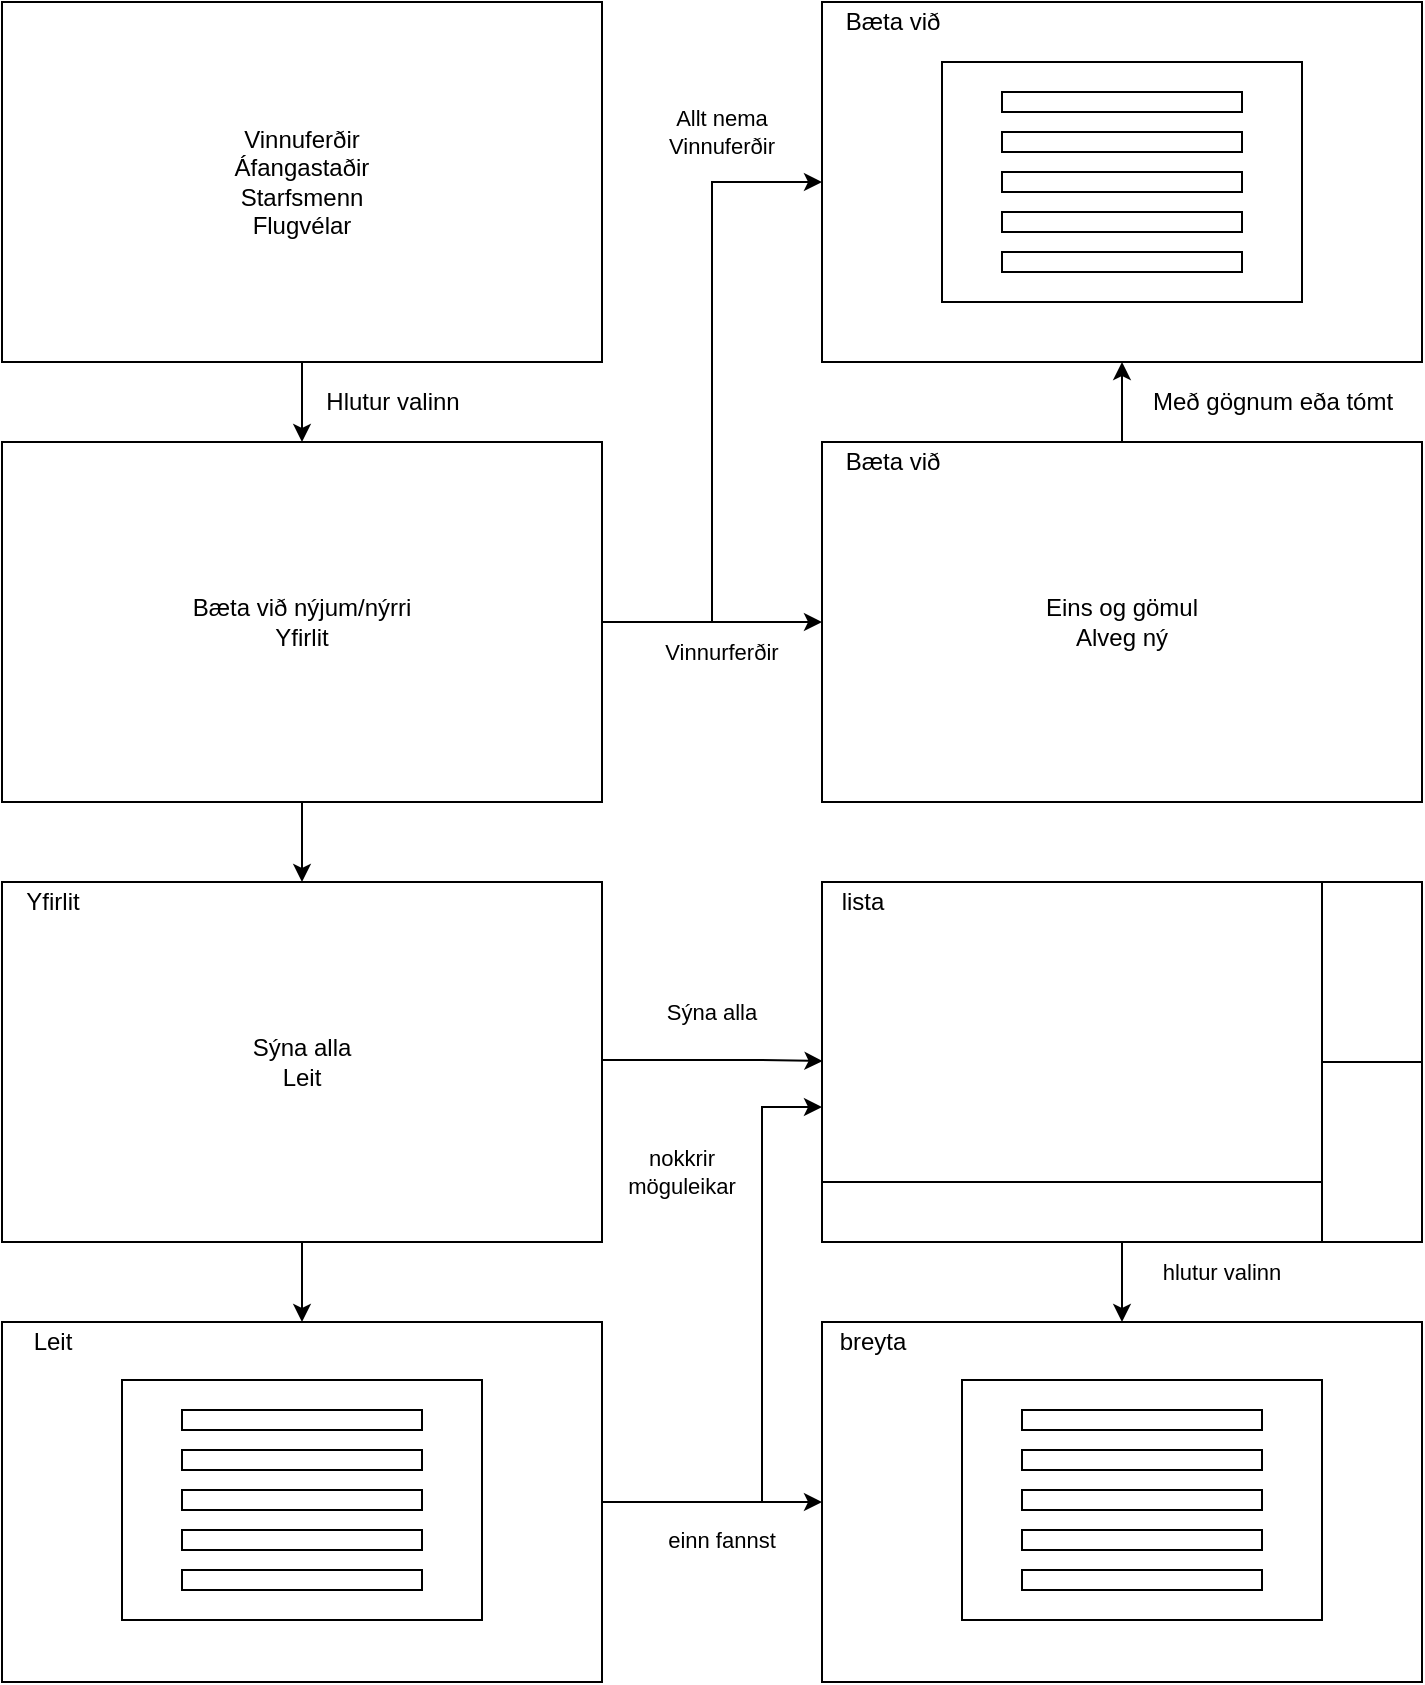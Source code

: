 <mxfile version="12.3.2" type="device" pages="1"><diagram id="aA0plgVpghgyGtJE_gCv" name="Page-1"><mxGraphModel dx="1185" dy="626" grid="1" gridSize="10" guides="1" tooltips="1" connect="1" arrows="1" fold="1" page="1" pageScale="1" pageWidth="827" pageHeight="1169" math="0" shadow="0"><root><mxCell id="0"/><mxCell id="1" parent="0"/><mxCell id="ZdDUJk5iSokmzlyxsvHH-22" style="edgeStyle=orthogonalEdgeStyle;rounded=0;jumpSize=1;orthogonalLoop=1;jettySize=auto;html=1;" edge="1" parent="1" source="ZdDUJk5iSokmzlyxsvHH-4" target="ZdDUJk5iSokmzlyxsvHH-5"><mxGeometry relative="1" as="geometry"/></mxCell><mxCell id="ZdDUJk5iSokmzlyxsvHH-4" value="Vinnuferðir&lt;br&gt;Áfangastaðir&lt;br&gt;Starfsmenn&lt;br&gt;Flugvélar" style="rounded=0;whiteSpace=wrap;strokeWidth=1;fillColor=none;html=1;" vertex="1" parent="1"><mxGeometry x="20" y="20" width="300" height="180" as="geometry"/></mxCell><mxCell id="ZdDUJk5iSokmzlyxsvHH-26" style="edgeStyle=orthogonalEdgeStyle;rounded=0;jumpSize=1;orthogonalLoop=1;jettySize=auto;html=1;entryX=0;entryY=0.5;entryDx=0;entryDy=0;" edge="1" parent="1" source="ZdDUJk5iSokmzlyxsvHH-5" target="ZdDUJk5iSokmzlyxsvHH-8"><mxGeometry relative="1" as="geometry"/></mxCell><mxCell id="ZdDUJk5iSokmzlyxsvHH-34" style="edgeStyle=orthogonalEdgeStyle;rounded=0;jumpSize=1;orthogonalLoop=1;jettySize=auto;html=1;fontSize=9;" edge="1" parent="1" source="ZdDUJk5iSokmzlyxsvHH-5" target="ZdDUJk5iSokmzlyxsvHH-33"><mxGeometry relative="1" as="geometry"><Array as="points"/></mxGeometry></mxCell><mxCell id="ZdDUJk5iSokmzlyxsvHH-46" style="edgeStyle=orthogonalEdgeStyle;rounded=0;jumpSize=1;orthogonalLoop=1;jettySize=auto;html=1;entryX=0.5;entryY=0;entryDx=0;entryDy=0;fontSize=9;" edge="1" parent="1" source="ZdDUJk5iSokmzlyxsvHH-5" target="ZdDUJk5iSokmzlyxsvHH-6"><mxGeometry relative="1" as="geometry"/></mxCell><mxCell id="ZdDUJk5iSokmzlyxsvHH-5" value="Bæta við nýjum/nýrri&lt;br&gt;Yfirlit" style="rounded=0;whiteSpace=wrap;strokeWidth=1;fillColor=none;html=1;" vertex="1" parent="1"><mxGeometry x="20" y="240" width="300" height="180" as="geometry"/></mxCell><mxCell id="ZdDUJk5iSokmzlyxsvHH-51" style="edgeStyle=orthogonalEdgeStyle;rounded=0;jumpSize=1;orthogonalLoop=1;jettySize=auto;html=1;entryX=0.001;entryY=0.597;entryDx=0;entryDy=0;entryPerimeter=0;fontSize=9;" edge="1" parent="1" source="ZdDUJk5iSokmzlyxsvHH-6" target="ZdDUJk5iSokmzlyxsvHH-48"><mxGeometry relative="1" as="geometry"><Array as="points"><mxPoint x="400" y="549"/><mxPoint x="400" y="549"/></Array></mxGeometry></mxCell><mxCell id="ZdDUJk5iSokmzlyxsvHH-57" style="edgeStyle=orthogonalEdgeStyle;rounded=0;jumpSize=1;orthogonalLoop=1;jettySize=auto;html=1;entryX=0.5;entryY=0;entryDx=0;entryDy=0;fontSize=9;" edge="1" parent="1" source="ZdDUJk5iSokmzlyxsvHH-6" target="ZdDUJk5iSokmzlyxsvHH-55"><mxGeometry relative="1" as="geometry"/></mxCell><mxCell id="ZdDUJk5iSokmzlyxsvHH-6" value="Sýna alla&lt;br&gt;Leit" style="rounded=0;whiteSpace=wrap;strokeWidth=1;fillColor=none;html=1;" vertex="1" parent="1"><mxGeometry x="20" y="460" width="300" height="180" as="geometry"/></mxCell><mxCell id="ZdDUJk5iSokmzlyxsvHH-8" value="" style="rounded=0;whiteSpace=wrap;strokeWidth=1;fillColor=none;html=1;" vertex="1" parent="1"><mxGeometry x="430" y="20" width="300" height="180" as="geometry"/></mxCell><mxCell id="ZdDUJk5iSokmzlyxsvHH-14" value="" style="rounded=0;whiteSpace=wrap;html=1;strokeWidth=1;fillColor=none;" vertex="1" parent="1"><mxGeometry x="490" y="50" width="180" height="120" as="geometry"/></mxCell><mxCell id="ZdDUJk5iSokmzlyxsvHH-16" value="" style="rounded=0;whiteSpace=wrap;html=1;strokeWidth=1;fillColor=none;" vertex="1" parent="1"><mxGeometry x="520" y="145" width="120" height="10" as="geometry"/></mxCell><mxCell id="ZdDUJk5iSokmzlyxsvHH-17" value="" style="rounded=0;whiteSpace=wrap;html=1;strokeWidth=1;fillColor=none;" vertex="1" parent="1"><mxGeometry x="520" y="125" width="120" height="10" as="geometry"/></mxCell><mxCell id="ZdDUJk5iSokmzlyxsvHH-19" value="" style="rounded=0;whiteSpace=wrap;html=1;strokeWidth=1;fillColor=none;" vertex="1" parent="1"><mxGeometry x="520" y="105" width="120" height="10" as="geometry"/></mxCell><mxCell id="ZdDUJk5iSokmzlyxsvHH-20" value="" style="rounded=0;whiteSpace=wrap;html=1;strokeWidth=1;fillColor=none;" vertex="1" parent="1"><mxGeometry x="520" y="85" width="120" height="10" as="geometry"/></mxCell><mxCell id="ZdDUJk5iSokmzlyxsvHH-21" value="" style="rounded=0;whiteSpace=wrap;html=1;strokeWidth=1;fillColor=none;" vertex="1" parent="1"><mxGeometry x="520" y="65" width="120" height="10" as="geometry"/></mxCell><mxCell id="ZdDUJk5iSokmzlyxsvHH-23" value="Hlutur valinn" style="text;html=1;align=center;verticalAlign=middle;resizable=0;points=[];;autosize=1;" vertex="1" parent="1"><mxGeometry x="170" y="210" width="90" height="20" as="geometry"/></mxCell><mxCell id="ZdDUJk5iSokmzlyxsvHH-28" value="Bæta við" style="text;html=1;align=center;verticalAlign=middle;resizable=0;points=[];;autosize=1;" vertex="1" parent="1"><mxGeometry x="430" y="20" width="70" height="20" as="geometry"/></mxCell><mxCell id="ZdDUJk5iSokmzlyxsvHH-29" value="Yfirlit" style="text;html=1;align=center;verticalAlign=middle;resizable=0;points=[];;autosize=1;" vertex="1" parent="1"><mxGeometry x="20" y="460" width="50" height="20" as="geometry"/></mxCell><mxCell id="ZdDUJk5iSokmzlyxsvHH-30" value="&lt;font style=&quot;font-size: 11px&quot;&gt;Allt nema Vinnuferðir&lt;/font&gt;" style="text;html=1;strokeColor=none;fillColor=none;align=center;verticalAlign=middle;whiteSpace=wrap;rounded=0;fontSize=9;" vertex="1" parent="1"><mxGeometry x="340" y="70" width="80" height="30" as="geometry"/></mxCell><mxCell id="ZdDUJk5iSokmzlyxsvHH-39" style="edgeStyle=orthogonalEdgeStyle;rounded=0;jumpSize=1;orthogonalLoop=1;jettySize=auto;html=1;entryX=0.5;entryY=1;entryDx=0;entryDy=0;fontSize=9;" edge="1" parent="1" source="ZdDUJk5iSokmzlyxsvHH-33" target="ZdDUJk5iSokmzlyxsvHH-8"><mxGeometry relative="1" as="geometry"/></mxCell><mxCell id="ZdDUJk5iSokmzlyxsvHH-33" value="Eins og gömul&lt;br&gt;Alveg ný" style="rounded=0;whiteSpace=wrap;strokeWidth=1;fillColor=none;html=1;" vertex="1" parent="1"><mxGeometry x="430" y="240" width="300" height="180" as="geometry"/></mxCell><mxCell id="ZdDUJk5iSokmzlyxsvHH-36" value="&lt;font style=&quot;font-size: 11px&quot;&gt;Vinnurferðir&lt;/font&gt;" style="text;html=1;strokeColor=none;fillColor=none;align=center;verticalAlign=middle;whiteSpace=wrap;rounded=0;fontSize=9;" vertex="1" parent="1"><mxGeometry x="340" y="330" width="80" height="30" as="geometry"/></mxCell><mxCell id="ZdDUJk5iSokmzlyxsvHH-38" value="Bæta við" style="text;html=1;align=center;verticalAlign=middle;resizable=0;points=[];;autosize=1;" vertex="1" parent="1"><mxGeometry x="430" y="240" width="70" height="20" as="geometry"/></mxCell><mxCell id="ZdDUJk5iSokmzlyxsvHH-42" value="Með gögnum eða tómt" style="text;html=1;align=center;verticalAlign=middle;resizable=0;points=[];;autosize=1;" vertex="1" parent="1"><mxGeometry x="580" y="210" width="150" height="20" as="geometry"/></mxCell><mxCell id="ZdDUJk5iSokmzlyxsvHH-81" style="edgeStyle=orthogonalEdgeStyle;rounded=0;jumpSize=1;orthogonalLoop=1;jettySize=auto;html=1;fontSize=9;" edge="1" parent="1" source="ZdDUJk5iSokmzlyxsvHH-47" target="ZdDUJk5iSokmzlyxsvHH-67"><mxGeometry relative="1" as="geometry"/></mxCell><mxCell id="ZdDUJk5iSokmzlyxsvHH-47" value="" style="rounded=0;whiteSpace=wrap;strokeWidth=1;fillColor=none;html=1;" vertex="1" parent="1"><mxGeometry x="430" y="460" width="300" height="180" as="geometry"/></mxCell><mxCell id="ZdDUJk5iSokmzlyxsvHH-48" value="" style="rounded=0;whiteSpace=wrap;html=1;strokeWidth=1;fillColor=none;fontSize=9;" vertex="1" parent="1"><mxGeometry x="430" y="460" width="250" height="150" as="geometry"/></mxCell><mxCell id="ZdDUJk5iSokmzlyxsvHH-49" value="" style="rounded=0;whiteSpace=wrap;html=1;strokeWidth=1;fillColor=none;fontSize=9;" vertex="1" parent="1"><mxGeometry x="680" y="550" width="50" height="90" as="geometry"/></mxCell><mxCell id="ZdDUJk5iSokmzlyxsvHH-53" value="&lt;font style=&quot;font-size: 11px&quot;&gt;Sýna alla&lt;/font&gt;" style="text;html=1;strokeColor=none;fillColor=none;align=center;verticalAlign=middle;whiteSpace=wrap;rounded=0;fontSize=9;" vertex="1" parent="1"><mxGeometry x="335" y="510" width="80" height="30" as="geometry"/></mxCell><mxCell id="ZdDUJk5iSokmzlyxsvHH-74" style="edgeStyle=orthogonalEdgeStyle;rounded=0;jumpSize=1;orthogonalLoop=1;jettySize=auto;html=1;entryX=0;entryY=0.5;entryDx=0;entryDy=0;fontSize=9;" edge="1" parent="1" source="ZdDUJk5iSokmzlyxsvHH-55" target="ZdDUJk5iSokmzlyxsvHH-67"><mxGeometry relative="1" as="geometry"/></mxCell><mxCell id="ZdDUJk5iSokmzlyxsvHH-76" style="edgeStyle=orthogonalEdgeStyle;rounded=0;jumpSize=1;orthogonalLoop=1;jettySize=auto;html=1;entryX=0;entryY=0.75;entryDx=0;entryDy=0;fontSize=9;" edge="1" parent="1" source="ZdDUJk5iSokmzlyxsvHH-55" target="ZdDUJk5iSokmzlyxsvHH-48"><mxGeometry relative="1" as="geometry"><Array as="points"><mxPoint x="400" y="770"/><mxPoint x="400" y="572"/></Array></mxGeometry></mxCell><mxCell id="ZdDUJk5iSokmzlyxsvHH-55" value="" style="rounded=0;whiteSpace=wrap;strokeWidth=1;fillColor=none;html=1;" vertex="1" parent="1"><mxGeometry x="20" y="680" width="300" height="180" as="geometry"/></mxCell><mxCell id="ZdDUJk5iSokmzlyxsvHH-58" value="Leit" style="text;html=1;align=center;verticalAlign=middle;resizable=0;points=[];;autosize=1;" vertex="1" parent="1"><mxGeometry x="25" y="680" width="40" height="20" as="geometry"/></mxCell><mxCell id="ZdDUJk5iSokmzlyxsvHH-60" value="" style="rounded=0;whiteSpace=wrap;html=1;strokeWidth=1;fillColor=none;" vertex="1" parent="1"><mxGeometry x="80" y="709" width="180" height="120" as="geometry"/></mxCell><mxCell id="ZdDUJk5iSokmzlyxsvHH-61" value="" style="rounded=0;whiteSpace=wrap;html=1;strokeWidth=1;fillColor=none;" vertex="1" parent="1"><mxGeometry x="110" y="804" width="120" height="10" as="geometry"/></mxCell><mxCell id="ZdDUJk5iSokmzlyxsvHH-62" value="" style="rounded=0;whiteSpace=wrap;html=1;strokeWidth=1;fillColor=none;" vertex="1" parent="1"><mxGeometry x="110" y="784" width="120" height="10" as="geometry"/></mxCell><mxCell id="ZdDUJk5iSokmzlyxsvHH-63" value="" style="rounded=0;whiteSpace=wrap;html=1;strokeWidth=1;fillColor=none;" vertex="1" parent="1"><mxGeometry x="110" y="764" width="120" height="10" as="geometry"/></mxCell><mxCell id="ZdDUJk5iSokmzlyxsvHH-64" value="" style="rounded=0;whiteSpace=wrap;html=1;strokeWidth=1;fillColor=none;" vertex="1" parent="1"><mxGeometry x="110" y="744" width="120" height="10" as="geometry"/></mxCell><mxCell id="ZdDUJk5iSokmzlyxsvHH-65" value="" style="rounded=0;whiteSpace=wrap;html=1;strokeWidth=1;fillColor=none;" vertex="1" parent="1"><mxGeometry x="110" y="724" width="120" height="10" as="geometry"/></mxCell><mxCell id="ZdDUJk5iSokmzlyxsvHH-67" value="" style="rounded=0;whiteSpace=wrap;strokeWidth=1;fillColor=none;html=1;" vertex="1" parent="1"><mxGeometry x="430" y="680" width="300" height="180" as="geometry"/></mxCell><mxCell id="ZdDUJk5iSokmzlyxsvHH-68" value="" style="rounded=0;whiteSpace=wrap;html=1;strokeWidth=1;fillColor=none;" vertex="1" parent="1"><mxGeometry x="500" y="709" width="180" height="120" as="geometry"/></mxCell><mxCell id="ZdDUJk5iSokmzlyxsvHH-69" value="" style="rounded=0;whiteSpace=wrap;html=1;strokeWidth=1;fillColor=none;" vertex="1" parent="1"><mxGeometry x="530" y="804" width="120" height="10" as="geometry"/></mxCell><mxCell id="ZdDUJk5iSokmzlyxsvHH-70" value="" style="rounded=0;whiteSpace=wrap;html=1;strokeWidth=1;fillColor=none;" vertex="1" parent="1"><mxGeometry x="530" y="784" width="120" height="10" as="geometry"/></mxCell><mxCell id="ZdDUJk5iSokmzlyxsvHH-71" value="" style="rounded=0;whiteSpace=wrap;html=1;strokeWidth=1;fillColor=none;" vertex="1" parent="1"><mxGeometry x="530" y="764" width="120" height="10" as="geometry"/></mxCell><mxCell id="ZdDUJk5iSokmzlyxsvHH-72" value="" style="rounded=0;whiteSpace=wrap;html=1;strokeWidth=1;fillColor=none;" vertex="1" parent="1"><mxGeometry x="530" y="744" width="120" height="10" as="geometry"/></mxCell><mxCell id="ZdDUJk5iSokmzlyxsvHH-73" value="" style="rounded=0;whiteSpace=wrap;html=1;strokeWidth=1;fillColor=none;" vertex="1" parent="1"><mxGeometry x="530" y="724" width="120" height="10" as="geometry"/></mxCell><mxCell id="ZdDUJk5iSokmzlyxsvHH-77" value="&lt;font style=&quot;font-size: 11px&quot;&gt;nokkrir möguleikar&lt;/font&gt;" style="text;html=1;strokeColor=none;fillColor=none;align=center;verticalAlign=middle;whiteSpace=wrap;rounded=0;fontSize=9;" vertex="1" parent="1"><mxGeometry x="320" y="590" width="80" height="30" as="geometry"/></mxCell><mxCell id="ZdDUJk5iSokmzlyxsvHH-78" value="&lt;font style=&quot;font-size: 11px&quot;&gt;einn fannst&lt;br&gt;&lt;/font&gt;" style="text;html=1;strokeColor=none;fillColor=none;align=center;verticalAlign=middle;whiteSpace=wrap;rounded=0;fontSize=9;" vertex="1" parent="1"><mxGeometry x="340" y="774" width="80" height="30" as="geometry"/></mxCell><mxCell id="ZdDUJk5iSokmzlyxsvHH-79" value="breyta" style="text;html=1;align=center;verticalAlign=middle;resizable=0;points=[];;autosize=1;" vertex="1" parent="1"><mxGeometry x="430" y="680" width="50" height="20" as="geometry"/></mxCell><mxCell id="ZdDUJk5iSokmzlyxsvHH-80" value="lista" style="text;html=1;align=center;verticalAlign=middle;resizable=0;points=[];;autosize=1;" vertex="1" parent="1"><mxGeometry x="430" y="460" width="40" height="20" as="geometry"/></mxCell><mxCell id="ZdDUJk5iSokmzlyxsvHH-82" value="&lt;font style=&quot;font-size: 11px&quot;&gt;hlutur valinn&lt;br&gt;&lt;/font&gt;" style="text;html=1;strokeColor=none;fillColor=none;align=center;verticalAlign=middle;whiteSpace=wrap;rounded=0;fontSize=9;" vertex="1" parent="1"><mxGeometry x="590" y="640" width="80" height="30" as="geometry"/></mxCell></root></mxGraphModel></diagram></mxfile>